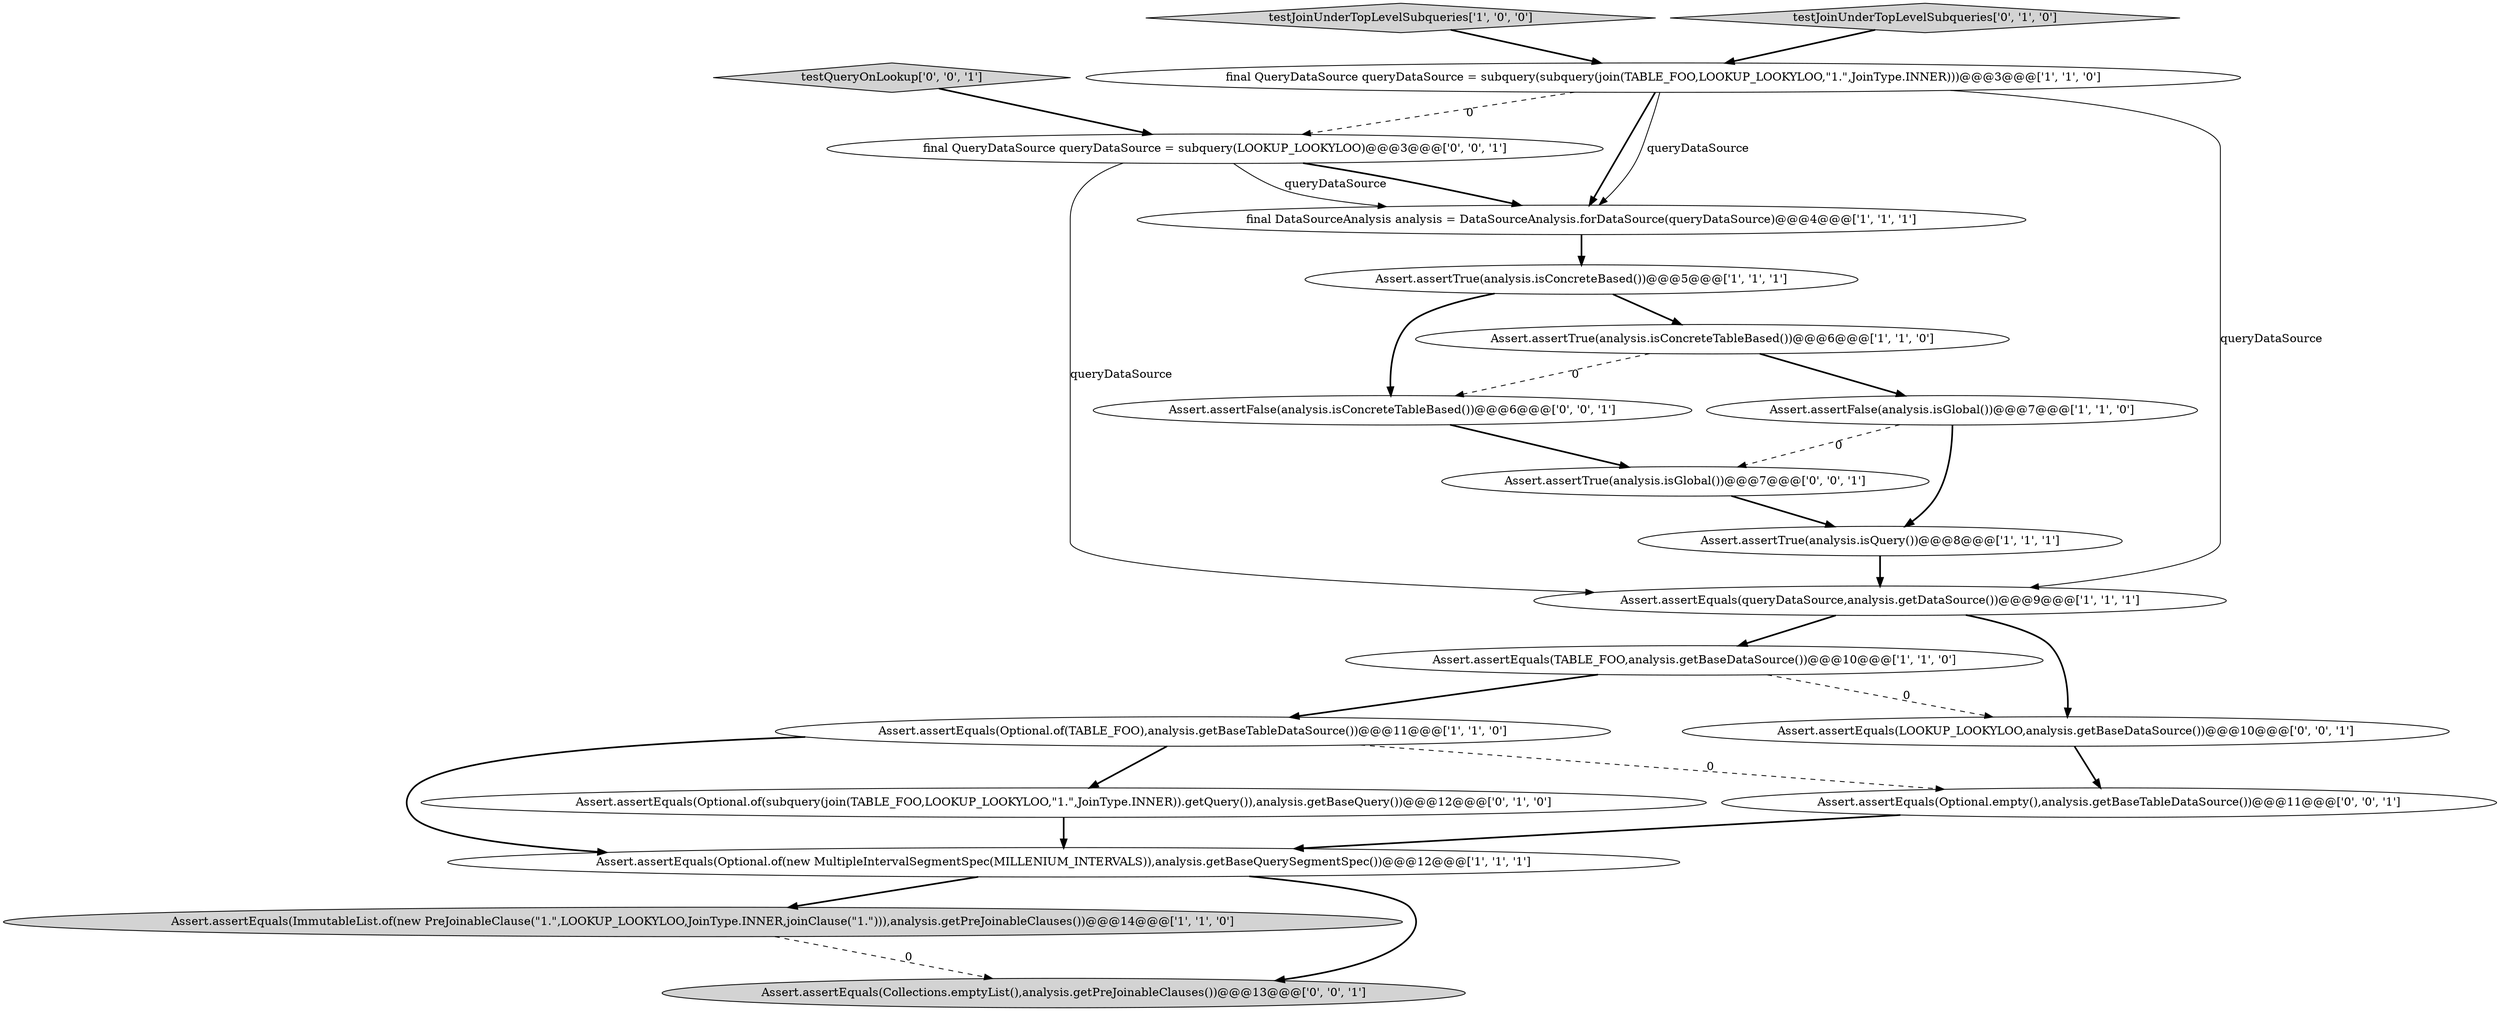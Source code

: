 digraph {
8 [style = filled, label = "Assert.assertFalse(analysis.isGlobal())@@@7@@@['1', '1', '0']", fillcolor = white, shape = ellipse image = "AAA0AAABBB1BBB"];
17 [style = filled, label = "testQueryOnLookup['0', '0', '1']", fillcolor = lightgray, shape = diamond image = "AAA0AAABBB3BBB"];
10 [style = filled, label = "Assert.assertEquals(TABLE_FOO,analysis.getBaseDataSource())@@@10@@@['1', '1', '0']", fillcolor = white, shape = ellipse image = "AAA0AAABBB1BBB"];
2 [style = filled, label = "Assert.assertTrue(analysis.isConcreteTableBased())@@@6@@@['1', '1', '0']", fillcolor = white, shape = ellipse image = "AAA0AAABBB1BBB"];
18 [style = filled, label = "Assert.assertFalse(analysis.isConcreteTableBased())@@@6@@@['0', '0', '1']", fillcolor = white, shape = ellipse image = "AAA0AAABBB3BBB"];
13 [style = filled, label = "Assert.assertEquals(Optional.of(subquery(join(TABLE_FOO,LOOKUP_LOOKYLOO,\"1.\",JoinType.INNER)).getQuery()),analysis.getBaseQuery())@@@12@@@['0', '1', '0']", fillcolor = white, shape = ellipse image = "AAA1AAABBB2BBB"];
0 [style = filled, label = "testJoinUnderTopLevelSubqueries['1', '0', '0']", fillcolor = lightgray, shape = diamond image = "AAA0AAABBB1BBB"];
1 [style = filled, label = "final DataSourceAnalysis analysis = DataSourceAnalysis.forDataSource(queryDataSource)@@@4@@@['1', '1', '1']", fillcolor = white, shape = ellipse image = "AAA0AAABBB1BBB"];
4 [style = filled, label = "Assert.assertEquals(queryDataSource,analysis.getDataSource())@@@9@@@['1', '1', '1']", fillcolor = white, shape = ellipse image = "AAA0AAABBB1BBB"];
15 [style = filled, label = "Assert.assertEquals(LOOKUP_LOOKYLOO,analysis.getBaseDataSource())@@@10@@@['0', '0', '1']", fillcolor = white, shape = ellipse image = "AAA0AAABBB3BBB"];
19 [style = filled, label = "Assert.assertEquals(Optional.empty(),analysis.getBaseTableDataSource())@@@11@@@['0', '0', '1']", fillcolor = white, shape = ellipse image = "AAA0AAABBB3BBB"];
7 [style = filled, label = "final QueryDataSource queryDataSource = subquery(subquery(join(TABLE_FOO,LOOKUP_LOOKYLOO,\"1.\",JoinType.INNER)))@@@3@@@['1', '1', '0']", fillcolor = white, shape = ellipse image = "AAA0AAABBB1BBB"];
6 [style = filled, label = "Assert.assertEquals(Optional.of(TABLE_FOO),analysis.getBaseTableDataSource())@@@11@@@['1', '1', '0']", fillcolor = white, shape = ellipse image = "AAA0AAABBB1BBB"];
14 [style = filled, label = "final QueryDataSource queryDataSource = subquery(LOOKUP_LOOKYLOO)@@@3@@@['0', '0', '1']", fillcolor = white, shape = ellipse image = "AAA0AAABBB3BBB"];
11 [style = filled, label = "Assert.assertEquals(ImmutableList.of(new PreJoinableClause(\"1.\",LOOKUP_LOOKYLOO,JoinType.INNER,joinClause(\"1.\"))),analysis.getPreJoinableClauses())@@@14@@@['1', '1', '0']", fillcolor = lightgray, shape = ellipse image = "AAA0AAABBB1BBB"];
20 [style = filled, label = "Assert.assertTrue(analysis.isGlobal())@@@7@@@['0', '0', '1']", fillcolor = white, shape = ellipse image = "AAA0AAABBB3BBB"];
5 [style = filled, label = "Assert.assertEquals(Optional.of(new MultipleIntervalSegmentSpec(MILLENIUM_INTERVALS)),analysis.getBaseQuerySegmentSpec())@@@12@@@['1', '1', '1']", fillcolor = white, shape = ellipse image = "AAA0AAABBB1BBB"];
12 [style = filled, label = "testJoinUnderTopLevelSubqueries['0', '1', '0']", fillcolor = lightgray, shape = diamond image = "AAA0AAABBB2BBB"];
9 [style = filled, label = "Assert.assertTrue(analysis.isQuery())@@@8@@@['1', '1', '1']", fillcolor = white, shape = ellipse image = "AAA0AAABBB1BBB"];
3 [style = filled, label = "Assert.assertTrue(analysis.isConcreteBased())@@@5@@@['1', '1', '1']", fillcolor = white, shape = ellipse image = "AAA0AAABBB1BBB"];
16 [style = filled, label = "Assert.assertEquals(Collections.emptyList(),analysis.getPreJoinableClauses())@@@13@@@['0', '0', '1']", fillcolor = lightgray, shape = ellipse image = "AAA0AAABBB3BBB"];
12->7 [style = bold, label=""];
8->9 [style = bold, label=""];
18->20 [style = bold, label=""];
10->6 [style = bold, label=""];
9->4 [style = bold, label=""];
19->5 [style = bold, label=""];
3->2 [style = bold, label=""];
0->7 [style = bold, label=""];
15->19 [style = bold, label=""];
2->18 [style = dashed, label="0"];
6->13 [style = bold, label=""];
17->14 [style = bold, label=""];
3->18 [style = bold, label=""];
10->15 [style = dashed, label="0"];
2->8 [style = bold, label=""];
8->20 [style = dashed, label="0"];
14->1 [style = bold, label=""];
7->4 [style = solid, label="queryDataSource"];
1->3 [style = bold, label=""];
14->1 [style = solid, label="queryDataSource"];
5->11 [style = bold, label=""];
14->4 [style = solid, label="queryDataSource"];
11->16 [style = dashed, label="0"];
6->5 [style = bold, label=""];
4->10 [style = bold, label=""];
20->9 [style = bold, label=""];
7->1 [style = bold, label=""];
7->1 [style = solid, label="queryDataSource"];
7->14 [style = dashed, label="0"];
6->19 [style = dashed, label="0"];
4->15 [style = bold, label=""];
5->16 [style = bold, label=""];
13->5 [style = bold, label=""];
}
